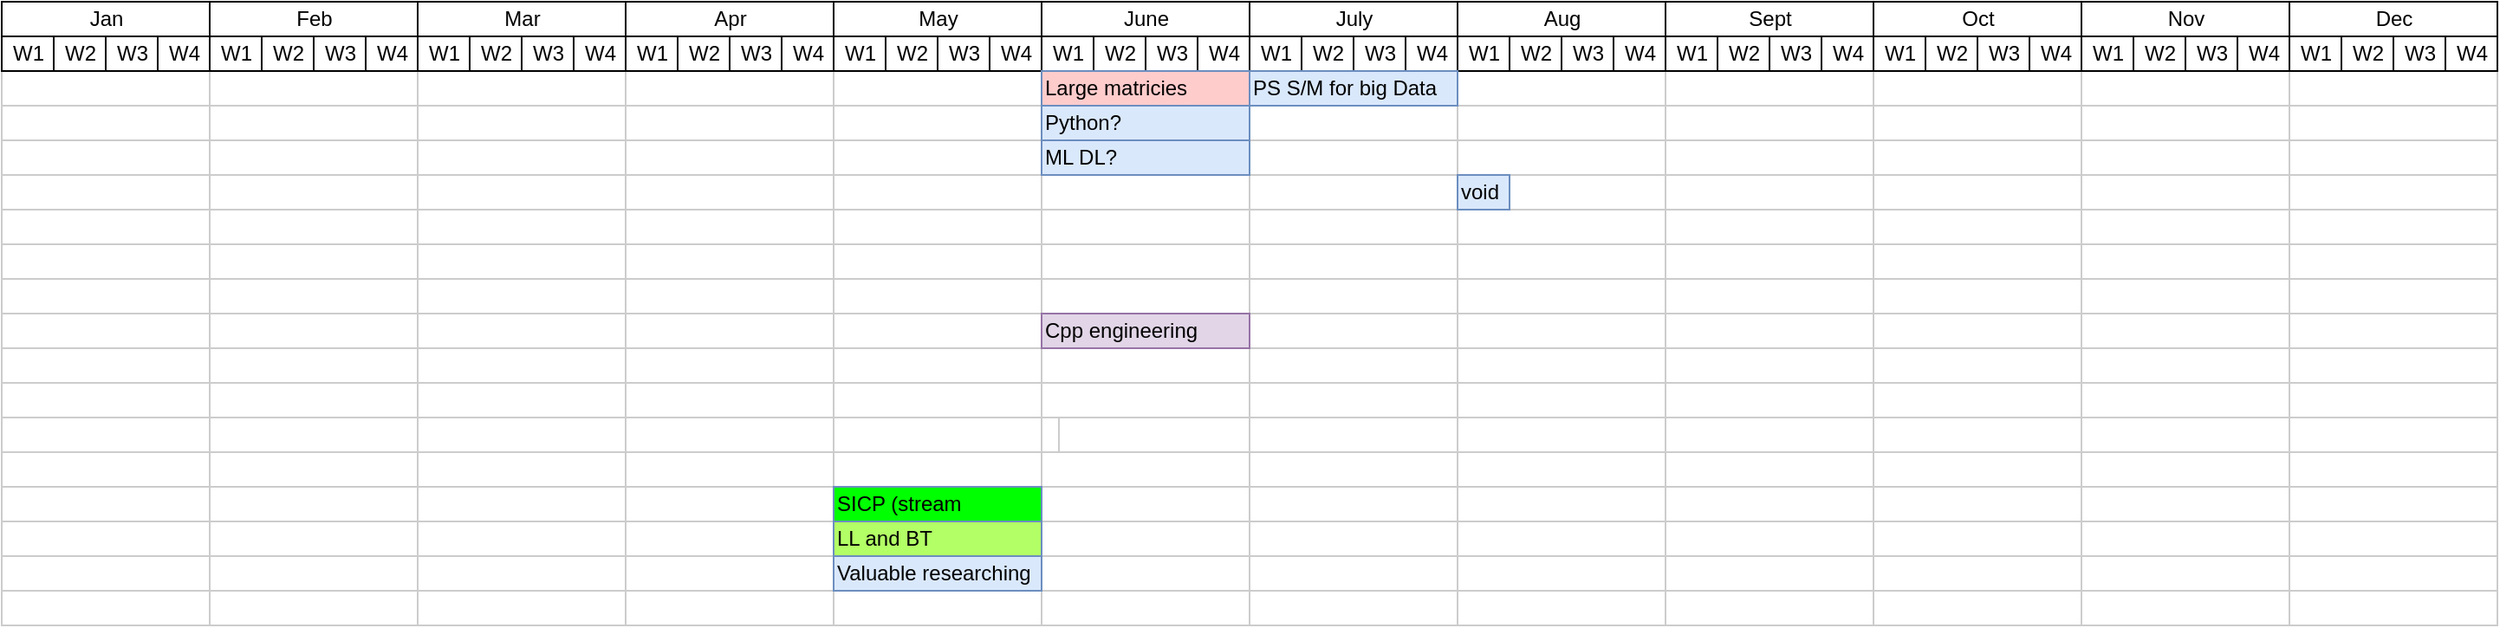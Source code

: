 <mxfile version="14.7.3" type="github">
  <diagram name="Page-1" id="2c4490ee-f0b8-94ab-5012-d5dc3445f7a3">
    <mxGraphModel dx="782" dy="706" grid="1" gridSize="10" guides="1" tooltips="1" connect="0" arrows="1" fold="1" page="1" pageScale="1.5" pageWidth="1169" pageHeight="826" background="#ffffff" math="0" shadow="0">
      <root>
        <mxCell id="0" style=";html=1;" />
        <mxCell id="1" style=";html=1;" parent="0" />
        <mxCell id="67c90442a009f359-279" value="Mar" style="strokeWidth=1;fontStyle=0;html=1;" parent="1" vertex="1">
          <mxGeometry x="400" y="439" width="120" height="20" as="geometry" />
        </mxCell>
        <mxCell id="7a8b956e7d50b54d-104" value="Apr" style="strokeWidth=1;fontStyle=0;html=1;" parent="1" vertex="1">
          <mxGeometry x="520" y="439" width="120" height="20" as="geometry" />
        </mxCell>
        <mxCell id="7a8b956e7d50b54d-109" value="May" style="strokeWidth=1;fontStyle=0;html=1;" parent="1" vertex="1">
          <mxGeometry x="640" y="439" width="120" height="20" as="geometry" />
        </mxCell>
        <mxCell id="7a8b956e7d50b54d-114" value="June" style="strokeWidth=1;fontStyle=0;html=1;" parent="1" vertex="1">
          <mxGeometry x="760" y="439" width="120" height="20" as="geometry" />
        </mxCell>
        <mxCell id="7a8b956e7d50b54d-119" value="July" style="strokeWidth=1;fontStyle=0;html=1;" parent="1" vertex="1">
          <mxGeometry x="880" y="439" width="120" height="20" as="geometry" />
        </mxCell>
        <mxCell id="7a8b956e7d50b54d-124" value="Aug" style="strokeWidth=1;fontStyle=0;html=1;" parent="1" vertex="1">
          <mxGeometry x="1000" y="439" width="120" height="20" as="geometry" />
        </mxCell>
        <mxCell id="7a8b956e7d50b54d-129" value="Sept" style="strokeWidth=1;fontStyle=0;html=1;" parent="1" vertex="1">
          <mxGeometry x="1120" y="439" width="120" height="20" as="geometry" />
        </mxCell>
        <mxCell id="7a8b956e7d50b54d-134" value="Oct" style="strokeWidth=1;fontStyle=0;html=1;" parent="1" vertex="1">
          <mxGeometry x="1240" y="439" width="120" height="20" as="geometry" />
        </mxCell>
        <mxCell id="7a8b956e7d50b54d-139" value="Nov" style="strokeWidth=1;fontStyle=0;html=1;" parent="1" vertex="1">
          <mxGeometry x="1360" y="439" width="120" height="20" as="geometry" />
        </mxCell>
        <mxCell id="7a8b956e7d50b54d-145" value="Feb" style="strokeWidth=1;fontStyle=0;html=1;" parent="1" vertex="1">
          <mxGeometry x="280" y="439" width="120" height="20" as="geometry" />
        </mxCell>
        <mxCell id="7a8b956e7d50b54d-150" value="" style="align=left;strokeColor=#CCCCCC;html=1;" parent="1" vertex="1">
          <mxGeometry x="160" y="479" width="120" height="20" as="geometry" />
        </mxCell>
        <mxCell id="7a8b956e7d50b54d-151" value="Jan" style="strokeWidth=1;fontStyle=0;html=1;" parent="1" vertex="1">
          <mxGeometry x="160" y="439" width="120" height="20" as="geometry" />
        </mxCell>
        <mxCell id="7a8b956e7d50b54d-157" value="Dec" style="strokeWidth=1;fontStyle=0;html=1;" parent="1" vertex="1">
          <mxGeometry x="1480" y="439" width="120" height="20" as="geometry" />
        </mxCell>
        <mxCell id="7a8b956e7d50b54d-162" value="" style="align=left;strokeColor=#CCCCCC;html=1;" parent="1" vertex="1">
          <mxGeometry x="160" y="499" width="120" height="20" as="geometry" />
        </mxCell>
        <mxCell id="7a8b956e7d50b54d-163" value="" style="align=left;strokeColor=#CCCCCC;html=1;" parent="1" vertex="1">
          <mxGeometry x="160" y="519" width="120" height="20" as="geometry" />
        </mxCell>
        <mxCell id="7a8b956e7d50b54d-164" value="" style="align=left;strokeColor=#CCCCCC;html=1;" parent="1" vertex="1">
          <mxGeometry x="160" y="539" width="120" height="20" as="geometry" />
        </mxCell>
        <mxCell id="7a8b956e7d50b54d-165" value="" style="align=left;strokeColor=#CCCCCC;html=1;" parent="1" vertex="1">
          <mxGeometry x="160" y="559" width="120" height="20" as="geometry" />
        </mxCell>
        <mxCell id="7a8b956e7d50b54d-166" value="" style="align=left;strokeColor=#CCCCCC;html=1;" parent="1" vertex="1">
          <mxGeometry x="160" y="579" width="120" height="20" as="geometry" />
        </mxCell>
        <mxCell id="7a8b956e7d50b54d-167" value="" style="align=left;strokeColor=#CCCCCC;html=1;" parent="1" vertex="1">
          <mxGeometry x="160" y="599" width="120" height="20" as="geometry" />
        </mxCell>
        <mxCell id="7a8b956e7d50b54d-168" value="" style="align=left;strokeColor=#CCCCCC;html=1;" parent="1" vertex="1">
          <mxGeometry x="160" y="619" width="120" height="20" as="geometry" />
        </mxCell>
        <mxCell id="7a8b956e7d50b54d-169" value="" style="align=left;strokeColor=#CCCCCC;html=1;" parent="1" vertex="1">
          <mxGeometry x="160" y="639" width="120" height="20" as="geometry" />
        </mxCell>
        <mxCell id="7a8b956e7d50b54d-170" value="" style="align=left;strokeColor=#CCCCCC;html=1;" parent="1" vertex="1">
          <mxGeometry x="160" y="659" width="120" height="20" as="geometry" />
        </mxCell>
        <mxCell id="7a8b956e7d50b54d-171" value="" style="align=left;strokeColor=#CCCCCC;html=1;" parent="1" vertex="1">
          <mxGeometry x="160" y="679" width="120" height="20" as="geometry" />
        </mxCell>
        <mxCell id="7a8b956e7d50b54d-172" value="" style="align=left;strokeColor=#CCCCCC;html=1;" parent="1" vertex="1">
          <mxGeometry x="160" y="699" width="120" height="20" as="geometry" />
        </mxCell>
        <mxCell id="7a8b956e7d50b54d-173" value="" style="align=left;strokeColor=#CCCCCC;html=1;" parent="1" vertex="1">
          <mxGeometry x="160" y="719" width="120" height="20" as="geometry" />
        </mxCell>
        <mxCell id="7a8b956e7d50b54d-174" value="" style="align=left;strokeColor=#CCCCCC;html=1;" parent="1" vertex="1">
          <mxGeometry x="160" y="739" width="120" height="20" as="geometry" />
        </mxCell>
        <mxCell id="7a8b956e7d50b54d-175" value="" style="align=left;strokeColor=#CCCCCC;html=1;" parent="1" vertex="1">
          <mxGeometry x="160" y="759" width="120" height="20" as="geometry" />
        </mxCell>
        <mxCell id="7a8b956e7d50b54d-176" value="" style="align=left;strokeColor=#CCCCCC;html=1;" parent="1" vertex="1">
          <mxGeometry x="160" y="779" width="120" height="20" as="geometry" />
        </mxCell>
        <mxCell id="7a8b956e7d50b54d-177" value="" style="align=left;strokeColor=#CCCCCC;html=1;" parent="1" vertex="1">
          <mxGeometry x="280" y="479" width="120" height="20" as="geometry" />
        </mxCell>
        <mxCell id="7a8b956e7d50b54d-178" value="" style="align=left;strokeColor=#CCCCCC;html=1;" parent="1" vertex="1">
          <mxGeometry x="280" y="499" width="120" height="20" as="geometry" />
        </mxCell>
        <mxCell id="7a8b956e7d50b54d-179" value="" style="align=left;strokeColor=#CCCCCC;html=1;" parent="1" vertex="1">
          <mxGeometry x="280" y="519" width="120" height="20" as="geometry" />
        </mxCell>
        <mxCell id="7a8b956e7d50b54d-180" value="" style="align=left;strokeColor=#CCCCCC;html=1;" parent="1" vertex="1">
          <mxGeometry x="280" y="539" width="120" height="20" as="geometry" />
        </mxCell>
        <mxCell id="7a8b956e7d50b54d-181" value="" style="align=left;strokeColor=#CCCCCC;html=1;" parent="1" vertex="1">
          <mxGeometry x="280" y="559" width="120" height="20" as="geometry" />
        </mxCell>
        <mxCell id="7a8b956e7d50b54d-182" value="" style="align=left;strokeColor=#CCCCCC;html=1;" parent="1" vertex="1">
          <mxGeometry x="280" y="579" width="120" height="20" as="geometry" />
        </mxCell>
        <mxCell id="7a8b956e7d50b54d-183" value="" style="align=left;strokeColor=#CCCCCC;html=1;" parent="1" vertex="1">
          <mxGeometry x="280" y="599" width="120" height="20" as="geometry" />
        </mxCell>
        <mxCell id="7a8b956e7d50b54d-184" value="" style="align=left;strokeColor=#CCCCCC;html=1;" parent="1" vertex="1">
          <mxGeometry x="280" y="619" width="120" height="20" as="geometry" />
        </mxCell>
        <mxCell id="7a8b956e7d50b54d-185" value="" style="align=left;strokeColor=#CCCCCC;html=1;" parent="1" vertex="1">
          <mxGeometry x="280" y="639" width="120" height="20" as="geometry" />
        </mxCell>
        <mxCell id="7a8b956e7d50b54d-186" value="" style="align=left;strokeColor=#CCCCCC;html=1;" parent="1" vertex="1">
          <mxGeometry x="280" y="659" width="120" height="20" as="geometry" />
        </mxCell>
        <mxCell id="7a8b956e7d50b54d-187" value="" style="align=left;strokeColor=#CCCCCC;html=1;" parent="1" vertex="1">
          <mxGeometry x="280" y="679" width="120" height="20" as="geometry" />
        </mxCell>
        <mxCell id="7a8b956e7d50b54d-188" value="" style="align=left;strokeColor=#CCCCCC;html=1;" parent="1" vertex="1">
          <mxGeometry x="280" y="699" width="120" height="20" as="geometry" />
        </mxCell>
        <mxCell id="7a8b956e7d50b54d-189" value="" style="align=left;strokeColor=#CCCCCC;html=1;" parent="1" vertex="1">
          <mxGeometry x="280" y="719" width="120" height="20" as="geometry" />
        </mxCell>
        <mxCell id="7a8b956e7d50b54d-190" value="" style="align=left;strokeColor=#CCCCCC;html=1;" parent="1" vertex="1">
          <mxGeometry x="280" y="739" width="120" height="20" as="geometry" />
        </mxCell>
        <mxCell id="7a8b956e7d50b54d-191" value="" style="align=left;strokeColor=#CCCCCC;html=1;" parent="1" vertex="1">
          <mxGeometry x="280" y="759" width="120" height="20" as="geometry" />
        </mxCell>
        <mxCell id="7a8b956e7d50b54d-192" value="" style="align=left;strokeColor=#CCCCCC;html=1;" parent="1" vertex="1">
          <mxGeometry x="280" y="779" width="120" height="20" as="geometry" />
        </mxCell>
        <mxCell id="7a8b956e7d50b54d-193" value="" style="align=left;strokeColor=#CCCCCC;html=1;" parent="1" vertex="1">
          <mxGeometry x="400" y="479" width="120" height="20" as="geometry" />
        </mxCell>
        <mxCell id="7a8b956e7d50b54d-194" value="" style="align=left;strokeColor=#CCCCCC;html=1;" parent="1" vertex="1">
          <mxGeometry x="400" y="499" width="120" height="20" as="geometry" />
        </mxCell>
        <mxCell id="7a8b956e7d50b54d-195" value="" style="align=left;strokeColor=#CCCCCC;html=1;" parent="1" vertex="1">
          <mxGeometry x="400" y="519" width="120" height="20" as="geometry" />
        </mxCell>
        <mxCell id="7a8b956e7d50b54d-196" value="" style="align=left;strokeColor=#CCCCCC;html=1;" parent="1" vertex="1">
          <mxGeometry x="400" y="539" width="120" height="20" as="geometry" />
        </mxCell>
        <mxCell id="7a8b956e7d50b54d-197" value="" style="align=left;strokeColor=#CCCCCC;html=1;" parent="1" vertex="1">
          <mxGeometry x="400" y="559" width="120" height="20" as="geometry" />
        </mxCell>
        <mxCell id="7a8b956e7d50b54d-198" value="" style="align=left;strokeColor=#CCCCCC;html=1;" parent="1" vertex="1">
          <mxGeometry x="400" y="579" width="120" height="20" as="geometry" />
        </mxCell>
        <mxCell id="7a8b956e7d50b54d-199" value="" style="align=left;strokeColor=#CCCCCC;html=1;" parent="1" vertex="1">
          <mxGeometry x="400" y="599" width="120" height="20" as="geometry" />
        </mxCell>
        <mxCell id="7a8b956e7d50b54d-200" value="" style="align=left;strokeColor=#CCCCCC;html=1;" parent="1" vertex="1">
          <mxGeometry x="400" y="619" width="120" height="20" as="geometry" />
        </mxCell>
        <mxCell id="7a8b956e7d50b54d-201" value="" style="align=left;strokeColor=#CCCCCC;html=1;" parent="1" vertex="1">
          <mxGeometry x="400" y="639" width="120" height="20" as="geometry" />
        </mxCell>
        <mxCell id="7a8b956e7d50b54d-202" value="" style="align=left;strokeColor=#CCCCCC;html=1;" parent="1" vertex="1">
          <mxGeometry x="400" y="659" width="120" height="20" as="geometry" />
        </mxCell>
        <mxCell id="7a8b956e7d50b54d-203" value="" style="align=left;strokeColor=#CCCCCC;html=1;" parent="1" vertex="1">
          <mxGeometry x="400" y="679" width="120" height="20" as="geometry" />
        </mxCell>
        <mxCell id="7a8b956e7d50b54d-204" value="" style="align=left;strokeColor=#CCCCCC;html=1;" parent="1" vertex="1">
          <mxGeometry x="400" y="699" width="120" height="20" as="geometry" />
        </mxCell>
        <mxCell id="7a8b956e7d50b54d-205" value="" style="align=left;strokeColor=#CCCCCC;html=1;" parent="1" vertex="1">
          <mxGeometry x="400" y="719" width="120" height="20" as="geometry" />
        </mxCell>
        <mxCell id="7a8b956e7d50b54d-206" value="" style="align=left;strokeColor=#CCCCCC;html=1;" parent="1" vertex="1">
          <mxGeometry x="400" y="739" width="120" height="20" as="geometry" />
        </mxCell>
        <mxCell id="7a8b956e7d50b54d-207" value="" style="align=left;strokeColor=#CCCCCC;html=1;" parent="1" vertex="1">
          <mxGeometry x="400" y="759" width="120" height="20" as="geometry" />
        </mxCell>
        <mxCell id="7a8b956e7d50b54d-208" value="" style="align=left;strokeColor=#CCCCCC;html=1;" parent="1" vertex="1">
          <mxGeometry x="400" y="779" width="120" height="20" as="geometry" />
        </mxCell>
        <mxCell id="7a8b956e7d50b54d-209" value="" style="align=left;strokeColor=#CCCCCC;html=1;" parent="1" vertex="1">
          <mxGeometry x="520" y="479" width="120" height="20" as="geometry" />
        </mxCell>
        <mxCell id="7a8b956e7d50b54d-210" value="" style="align=left;strokeColor=#CCCCCC;html=1;" parent="1" vertex="1">
          <mxGeometry x="520" y="499" width="120" height="20" as="geometry" />
        </mxCell>
        <mxCell id="7a8b956e7d50b54d-211" value="" style="align=left;strokeColor=#CCCCCC;html=1;" parent="1" vertex="1">
          <mxGeometry x="520" y="519" width="120" height="20" as="geometry" />
        </mxCell>
        <mxCell id="7a8b956e7d50b54d-212" value="" style="align=left;strokeColor=#CCCCCC;html=1;" parent="1" vertex="1">
          <mxGeometry x="520" y="539" width="120" height="20" as="geometry" />
        </mxCell>
        <mxCell id="7a8b956e7d50b54d-213" value="" style="align=left;strokeColor=#CCCCCC;html=1;" parent="1" vertex="1">
          <mxGeometry x="520" y="559" width="120" height="20" as="geometry" />
        </mxCell>
        <mxCell id="7a8b956e7d50b54d-214" value="" style="align=left;strokeColor=#CCCCCC;html=1;" parent="1" vertex="1">
          <mxGeometry x="520" y="579" width="120" height="20" as="geometry" />
        </mxCell>
        <mxCell id="7a8b956e7d50b54d-215" value="" style="align=left;strokeColor=#CCCCCC;html=1;" parent="1" vertex="1">
          <mxGeometry x="520" y="599" width="120" height="20" as="geometry" />
        </mxCell>
        <mxCell id="7a8b956e7d50b54d-216" value="" style="align=left;strokeColor=#CCCCCC;html=1;" parent="1" vertex="1">
          <mxGeometry x="520" y="619" width="120" height="20" as="geometry" />
        </mxCell>
        <mxCell id="7a8b956e7d50b54d-217" value="" style="align=left;strokeColor=#CCCCCC;html=1;" parent="1" vertex="1">
          <mxGeometry x="520" y="639" width="120" height="20" as="geometry" />
        </mxCell>
        <mxCell id="7a8b956e7d50b54d-218" value="" style="align=left;strokeColor=#CCCCCC;html=1;" parent="1" vertex="1">
          <mxGeometry x="520" y="659" width="120" height="20" as="geometry" />
        </mxCell>
        <mxCell id="7a8b956e7d50b54d-219" value="" style="align=left;strokeColor=#CCCCCC;html=1;" parent="1" vertex="1">
          <mxGeometry x="520" y="679" width="120" height="20" as="geometry" />
        </mxCell>
        <mxCell id="7a8b956e7d50b54d-220" value="" style="align=left;strokeColor=#CCCCCC;html=1;" parent="1" vertex="1">
          <mxGeometry x="520" y="699" width="120" height="20" as="geometry" />
        </mxCell>
        <mxCell id="7a8b956e7d50b54d-221" value="" style="align=left;strokeColor=#CCCCCC;html=1;" parent="1" vertex="1">
          <mxGeometry x="520" y="719" width="120" height="20" as="geometry" />
        </mxCell>
        <mxCell id="7a8b956e7d50b54d-222" value="" style="align=left;strokeColor=#CCCCCC;html=1;" parent="1" vertex="1">
          <mxGeometry x="520" y="739" width="120" height="20" as="geometry" />
        </mxCell>
        <mxCell id="7a8b956e7d50b54d-223" value="" style="align=left;strokeColor=#CCCCCC;html=1;" parent="1" vertex="1">
          <mxGeometry x="520" y="759" width="120" height="20" as="geometry" />
        </mxCell>
        <mxCell id="7a8b956e7d50b54d-224" value="" style="align=left;strokeColor=#CCCCCC;html=1;" parent="1" vertex="1">
          <mxGeometry x="520" y="779" width="120" height="20" as="geometry" />
        </mxCell>
        <mxCell id="7a8b956e7d50b54d-225" value="" style="align=left;strokeColor=#CCCCCC;html=1;" parent="1" vertex="1">
          <mxGeometry x="640" y="479" width="120" height="20" as="geometry" />
        </mxCell>
        <mxCell id="7a8b956e7d50b54d-226" value="" style="align=left;strokeColor=#CCCCCC;html=1;" parent="1" vertex="1">
          <mxGeometry x="640" y="499" width="120" height="20" as="geometry" />
        </mxCell>
        <mxCell id="7a8b956e7d50b54d-227" value="" style="align=left;strokeColor=#CCCCCC;html=1;" parent="1" vertex="1">
          <mxGeometry x="640" y="519" width="120" height="20" as="geometry" />
        </mxCell>
        <mxCell id="7a8b956e7d50b54d-228" value="" style="align=left;strokeColor=#CCCCCC;html=1;" parent="1" vertex="1">
          <mxGeometry x="640" y="539" width="120" height="20" as="geometry" />
        </mxCell>
        <mxCell id="7a8b956e7d50b54d-229" value="" style="align=left;strokeColor=#CCCCCC;html=1;" parent="1" vertex="1">
          <mxGeometry x="640" y="559" width="120" height="20" as="geometry" />
        </mxCell>
        <mxCell id="7a8b956e7d50b54d-230" value="" style="align=left;strokeColor=#CCCCCC;html=1;" parent="1" vertex="1">
          <mxGeometry x="640" y="579" width="120" height="20" as="geometry" />
        </mxCell>
        <mxCell id="7a8b956e7d50b54d-231" value="" style="align=left;strokeColor=#CCCCCC;html=1;" parent="1" vertex="1">
          <mxGeometry x="640" y="599" width="120" height="20" as="geometry" />
        </mxCell>
        <mxCell id="7a8b956e7d50b54d-232" value="" style="align=left;strokeColor=#CCCCCC;html=1;" parent="1" vertex="1">
          <mxGeometry x="640" y="619" width="120" height="20" as="geometry" />
        </mxCell>
        <mxCell id="7a8b956e7d50b54d-233" value="" style="align=left;strokeColor=#CCCCCC;html=1;" parent="1" vertex="1">
          <mxGeometry x="640" y="639" width="120" height="20" as="geometry" />
        </mxCell>
        <mxCell id="7a8b956e7d50b54d-234" value="" style="align=left;strokeColor=#CCCCCC;html=1;" parent="1" vertex="1">
          <mxGeometry x="640" y="659" width="120" height="20" as="geometry" />
        </mxCell>
        <mxCell id="7a8b956e7d50b54d-235" value="" style="align=left;strokeColor=#CCCCCC;html=1;" parent="1" vertex="1">
          <mxGeometry x="640" y="679" width="120" height="20" as="geometry" />
        </mxCell>
        <mxCell id="7a8b956e7d50b54d-236" value="" style="align=left;strokeColor=#CCCCCC;html=1;" parent="1" vertex="1">
          <mxGeometry x="640" y="699" width="120" height="20" as="geometry" />
        </mxCell>
        <mxCell id="7a8b956e7d50b54d-237" value="" style="align=left;strokeColor=#CCCCCC;html=1;" parent="1" vertex="1">
          <mxGeometry x="640" y="719" width="120" height="20" as="geometry" />
        </mxCell>
        <mxCell id="7a8b956e7d50b54d-238" value="" style="align=left;strokeColor=#CCCCCC;html=1;" parent="1" vertex="1">
          <mxGeometry x="640" y="739" width="120" height="20" as="geometry" />
        </mxCell>
        <mxCell id="7a8b956e7d50b54d-239" value="" style="align=left;strokeColor=#CCCCCC;html=1;" parent="1" vertex="1">
          <mxGeometry x="640" y="759" width="120" height="20" as="geometry" />
        </mxCell>
        <mxCell id="7a8b956e7d50b54d-240" value="" style="align=left;strokeColor=#CCCCCC;html=1;" parent="1" vertex="1">
          <mxGeometry x="640" y="779" width="120" height="20" as="geometry" />
        </mxCell>
        <mxCell id="7a8b956e7d50b54d-241" value="" style="align=left;strokeColor=#CCCCCC;html=1;" parent="1" vertex="1">
          <mxGeometry x="760" y="479" width="120" height="20" as="geometry" />
        </mxCell>
        <mxCell id="7a8b956e7d50b54d-242" value="" style="align=left;strokeColor=#CCCCCC;html=1;" parent="1" vertex="1">
          <mxGeometry x="760" y="499" width="120" height="20" as="geometry" />
        </mxCell>
        <mxCell id="7a8b956e7d50b54d-243" value="" style="align=left;strokeColor=#CCCCCC;html=1;" parent="1" vertex="1">
          <mxGeometry x="760" y="519" width="120" height="20" as="geometry" />
        </mxCell>
        <mxCell id="7a8b956e7d50b54d-244" value="" style="align=left;strokeColor=#CCCCCC;html=1;" parent="1" vertex="1">
          <mxGeometry x="760" y="539" width="120" height="20" as="geometry" />
        </mxCell>
        <mxCell id="7a8b956e7d50b54d-245" value="" style="align=left;strokeColor=#CCCCCC;html=1;" parent="1" vertex="1">
          <mxGeometry x="760" y="559" width="120" height="20" as="geometry" />
        </mxCell>
        <mxCell id="7a8b956e7d50b54d-246" value="" style="align=left;strokeColor=#CCCCCC;html=1;" parent="1" vertex="1">
          <mxGeometry x="760" y="579" width="120" height="20" as="geometry" />
        </mxCell>
        <mxCell id="7a8b956e7d50b54d-247" value="" style="align=left;strokeColor=#CCCCCC;html=1;" parent="1" vertex="1">
          <mxGeometry x="760" y="599" width="120" height="20" as="geometry" />
        </mxCell>
        <mxCell id="7a8b956e7d50b54d-248" value="" style="align=left;strokeColor=#CCCCCC;html=1;" parent="1" vertex="1">
          <mxGeometry x="760" y="619" width="120" height="20" as="geometry" />
        </mxCell>
        <mxCell id="7a8b956e7d50b54d-249" value="" style="align=left;strokeColor=#CCCCCC;html=1;" parent="1" vertex="1">
          <mxGeometry x="760" y="639" width="120" height="20" as="geometry" />
        </mxCell>
        <mxCell id="7a8b956e7d50b54d-250" value="" style="align=left;strokeColor=#CCCCCC;html=1;" parent="1" vertex="1">
          <mxGeometry x="760" y="659" width="120" height="20" as="geometry" />
        </mxCell>
        <mxCell id="7a8b956e7d50b54d-251" value="" style="align=left;strokeColor=#CCCCCC;html=1;" parent="1" vertex="1">
          <mxGeometry x="770" y="679" width="110" height="20" as="geometry" />
        </mxCell>
        <mxCell id="7a8b956e7d50b54d-252" value="" style="align=left;strokeColor=#CCCCCC;html=1;" parent="1" vertex="1">
          <mxGeometry x="760" y="699" width="120" height="20" as="geometry" />
        </mxCell>
        <mxCell id="7a8b956e7d50b54d-253" value="" style="align=left;strokeColor=#CCCCCC;html=1;" parent="1" vertex="1">
          <mxGeometry x="760" y="719" width="120" height="20" as="geometry" />
        </mxCell>
        <mxCell id="7a8b956e7d50b54d-254" value="" style="align=left;strokeColor=#CCCCCC;html=1;" parent="1" vertex="1">
          <mxGeometry x="760" y="739" width="120" height="20" as="geometry" />
        </mxCell>
        <mxCell id="7a8b956e7d50b54d-255" value="" style="align=left;strokeColor=#CCCCCC;html=1;" parent="1" vertex="1">
          <mxGeometry x="760" y="759" width="120" height="20" as="geometry" />
        </mxCell>
        <mxCell id="7a8b956e7d50b54d-256" value="" style="align=left;strokeColor=#CCCCCC;html=1;" parent="1" vertex="1">
          <mxGeometry x="760" y="779" width="120" height="20" as="geometry" />
        </mxCell>
        <mxCell id="7a8b956e7d50b54d-257" value="" style="align=left;strokeColor=#CCCCCC;html=1;" parent="1" vertex="1">
          <mxGeometry x="880" y="479" width="120" height="20" as="geometry" />
        </mxCell>
        <mxCell id="7a8b956e7d50b54d-258" value="" style="align=left;strokeColor=#CCCCCC;html=1;" parent="1" vertex="1">
          <mxGeometry x="880" y="499" width="120" height="20" as="geometry" />
        </mxCell>
        <mxCell id="7a8b956e7d50b54d-259" value="" style="align=left;strokeColor=#CCCCCC;html=1;" parent="1" vertex="1">
          <mxGeometry x="880" y="519" width="120" height="20" as="geometry" />
        </mxCell>
        <mxCell id="7a8b956e7d50b54d-260" value="" style="align=left;strokeColor=#CCCCCC;html=1;" parent="1" vertex="1">
          <mxGeometry x="880" y="539" width="120" height="20" as="geometry" />
        </mxCell>
        <mxCell id="7a8b956e7d50b54d-261" value="" style="align=left;strokeColor=#CCCCCC;html=1;" parent="1" vertex="1">
          <mxGeometry x="880" y="559" width="120" height="20" as="geometry" />
        </mxCell>
        <mxCell id="7a8b956e7d50b54d-262" value="" style="align=left;strokeColor=#CCCCCC;html=1;" parent="1" vertex="1">
          <mxGeometry x="880" y="579" width="120" height="20" as="geometry" />
        </mxCell>
        <mxCell id="7a8b956e7d50b54d-263" value="" style="align=left;strokeColor=#CCCCCC;html=1;" parent="1" vertex="1">
          <mxGeometry x="880" y="599" width="120" height="20" as="geometry" />
        </mxCell>
        <mxCell id="7a8b956e7d50b54d-264" value="" style="align=left;strokeColor=#CCCCCC;html=1;" parent="1" vertex="1">
          <mxGeometry x="880" y="619" width="120" height="20" as="geometry" />
        </mxCell>
        <mxCell id="7a8b956e7d50b54d-265" value="" style="align=left;strokeColor=#CCCCCC;html=1;" parent="1" vertex="1">
          <mxGeometry x="880" y="639" width="120" height="20" as="geometry" />
        </mxCell>
        <mxCell id="7a8b956e7d50b54d-266" value="" style="align=left;strokeColor=#CCCCCC;html=1;" parent="1" vertex="1">
          <mxGeometry x="880" y="659" width="120" height="20" as="geometry" />
        </mxCell>
        <mxCell id="7a8b956e7d50b54d-267" value="" style="align=left;strokeColor=#CCCCCC;html=1;" parent="1" vertex="1">
          <mxGeometry x="880" y="679" width="120" height="20" as="geometry" />
        </mxCell>
        <mxCell id="7a8b956e7d50b54d-268" value="" style="align=left;strokeColor=#CCCCCC;html=1;" parent="1" vertex="1">
          <mxGeometry x="880" y="699" width="120" height="20" as="geometry" />
        </mxCell>
        <mxCell id="7a8b956e7d50b54d-269" value="" style="align=left;strokeColor=#CCCCCC;html=1;" parent="1" vertex="1">
          <mxGeometry x="880" y="719" width="120" height="20" as="geometry" />
        </mxCell>
        <mxCell id="7a8b956e7d50b54d-270" value="" style="align=left;strokeColor=#CCCCCC;html=1;" parent="1" vertex="1">
          <mxGeometry x="880" y="739" width="120" height="20" as="geometry" />
        </mxCell>
        <mxCell id="7a8b956e7d50b54d-271" value="" style="align=left;strokeColor=#CCCCCC;html=1;" parent="1" vertex="1">
          <mxGeometry x="880" y="759" width="120" height="20" as="geometry" />
        </mxCell>
        <mxCell id="7a8b956e7d50b54d-272" value="" style="align=left;strokeColor=#CCCCCC;html=1;" parent="1" vertex="1">
          <mxGeometry x="880" y="779" width="120" height="20" as="geometry" />
        </mxCell>
        <mxCell id="7a8b956e7d50b54d-273" value="" style="align=left;strokeColor=#CCCCCC;html=1;" parent="1" vertex="1">
          <mxGeometry x="1000" y="479" width="120" height="20" as="geometry" />
        </mxCell>
        <mxCell id="7a8b956e7d50b54d-274" value="" style="align=left;strokeColor=#CCCCCC;html=1;" parent="1" vertex="1">
          <mxGeometry x="1000" y="499" width="120" height="20" as="geometry" />
        </mxCell>
        <mxCell id="7a8b956e7d50b54d-275" value="" style="align=left;strokeColor=#CCCCCC;html=1;" parent="1" vertex="1">
          <mxGeometry x="1000" y="519" width="120" height="20" as="geometry" />
        </mxCell>
        <mxCell id="7a8b956e7d50b54d-276" value="" style="align=left;strokeColor=#CCCCCC;html=1;" parent="1" vertex="1">
          <mxGeometry x="1000" y="539" width="120" height="20" as="geometry" />
        </mxCell>
        <mxCell id="7a8b956e7d50b54d-277" value="" style="align=left;strokeColor=#CCCCCC;html=1;" parent="1" vertex="1">
          <mxGeometry x="1000" y="559" width="120" height="20" as="geometry" />
        </mxCell>
        <mxCell id="7a8b956e7d50b54d-278" value="" style="align=left;strokeColor=#CCCCCC;html=1;" parent="1" vertex="1">
          <mxGeometry x="1000" y="579" width="120" height="20" as="geometry" />
        </mxCell>
        <mxCell id="7a8b956e7d50b54d-279" value="" style="align=left;strokeColor=#CCCCCC;html=1;" parent="1" vertex="1">
          <mxGeometry x="1000" y="599" width="120" height="20" as="geometry" />
        </mxCell>
        <mxCell id="7a8b956e7d50b54d-280" value="" style="align=left;strokeColor=#CCCCCC;html=1;" parent="1" vertex="1">
          <mxGeometry x="1000" y="619" width="120" height="20" as="geometry" />
        </mxCell>
        <mxCell id="7a8b956e7d50b54d-281" value="" style="align=left;strokeColor=#CCCCCC;html=1;" parent="1" vertex="1">
          <mxGeometry x="1000" y="639" width="120" height="20" as="geometry" />
        </mxCell>
        <mxCell id="7a8b956e7d50b54d-282" value="" style="align=left;strokeColor=#CCCCCC;html=1;" parent="1" vertex="1">
          <mxGeometry x="1000" y="659" width="120" height="20" as="geometry" />
        </mxCell>
        <mxCell id="7a8b956e7d50b54d-283" value="" style="align=left;strokeColor=#CCCCCC;html=1;" parent="1" vertex="1">
          <mxGeometry x="1000" y="679" width="120" height="20" as="geometry" />
        </mxCell>
        <mxCell id="7a8b956e7d50b54d-284" value="" style="align=left;strokeColor=#CCCCCC;html=1;" parent="1" vertex="1">
          <mxGeometry x="1000" y="699" width="120" height="20" as="geometry" />
        </mxCell>
        <mxCell id="7a8b956e7d50b54d-285" value="" style="align=left;strokeColor=#CCCCCC;html=1;" parent="1" vertex="1">
          <mxGeometry x="1000" y="719" width="120" height="20" as="geometry" />
        </mxCell>
        <mxCell id="7a8b956e7d50b54d-286" value="" style="align=left;strokeColor=#CCCCCC;html=1;" parent="1" vertex="1">
          <mxGeometry x="1000" y="739" width="120" height="20" as="geometry" />
        </mxCell>
        <mxCell id="7a8b956e7d50b54d-287" value="" style="align=left;strokeColor=#CCCCCC;html=1;" parent="1" vertex="1">
          <mxGeometry x="1000" y="759" width="120" height="20" as="geometry" />
        </mxCell>
        <mxCell id="7a8b956e7d50b54d-288" value="" style="align=left;strokeColor=#CCCCCC;html=1;" parent="1" vertex="1">
          <mxGeometry x="1000" y="779" width="120" height="20" as="geometry" />
        </mxCell>
        <mxCell id="7a8b956e7d50b54d-289" value="" style="align=left;strokeColor=#CCCCCC;html=1;" parent="1" vertex="1">
          <mxGeometry x="1120" y="479" width="120" height="20" as="geometry" />
        </mxCell>
        <mxCell id="7a8b956e7d50b54d-290" value="" style="align=left;strokeColor=#CCCCCC;html=1;" parent="1" vertex="1">
          <mxGeometry x="1120" y="499" width="120" height="20" as="geometry" />
        </mxCell>
        <mxCell id="7a8b956e7d50b54d-291" value="" style="align=left;strokeColor=#CCCCCC;html=1;" parent="1" vertex="1">
          <mxGeometry x="1120" y="519" width="120" height="20" as="geometry" />
        </mxCell>
        <mxCell id="7a8b956e7d50b54d-292" value="" style="align=left;strokeColor=#CCCCCC;html=1;" parent="1" vertex="1">
          <mxGeometry x="1120" y="539" width="120" height="20" as="geometry" />
        </mxCell>
        <mxCell id="7a8b956e7d50b54d-293" value="" style="align=left;strokeColor=#CCCCCC;html=1;" parent="1" vertex="1">
          <mxGeometry x="1120" y="559" width="120" height="20" as="geometry" />
        </mxCell>
        <mxCell id="7a8b956e7d50b54d-294" value="" style="align=left;strokeColor=#CCCCCC;html=1;" parent="1" vertex="1">
          <mxGeometry x="1120" y="579" width="120" height="20" as="geometry" />
        </mxCell>
        <mxCell id="7a8b956e7d50b54d-295" value="" style="align=left;strokeColor=#CCCCCC;html=1;" parent="1" vertex="1">
          <mxGeometry x="1120" y="599" width="120" height="20" as="geometry" />
        </mxCell>
        <mxCell id="7a8b956e7d50b54d-296" value="" style="align=left;strokeColor=#CCCCCC;html=1;" parent="1" vertex="1">
          <mxGeometry x="1120" y="619" width="120" height="20" as="geometry" />
        </mxCell>
        <mxCell id="7a8b956e7d50b54d-297" value="" style="align=left;strokeColor=#CCCCCC;html=1;" parent="1" vertex="1">
          <mxGeometry x="1120" y="639" width="120" height="20" as="geometry" />
        </mxCell>
        <mxCell id="7a8b956e7d50b54d-298" value="" style="align=left;strokeColor=#CCCCCC;html=1;" parent="1" vertex="1">
          <mxGeometry x="1120" y="659" width="120" height="20" as="geometry" />
        </mxCell>
        <mxCell id="7a8b956e7d50b54d-299" value="" style="align=left;strokeColor=#CCCCCC;html=1;" parent="1" vertex="1">
          <mxGeometry x="1120" y="679" width="120" height="20" as="geometry" />
        </mxCell>
        <mxCell id="7a8b956e7d50b54d-300" value="" style="align=left;strokeColor=#CCCCCC;html=1;" parent="1" vertex="1">
          <mxGeometry x="1120" y="699" width="120" height="20" as="geometry" />
        </mxCell>
        <mxCell id="7a8b956e7d50b54d-301" value="" style="align=left;strokeColor=#CCCCCC;html=1;" parent="1" vertex="1">
          <mxGeometry x="1120" y="719" width="120" height="20" as="geometry" />
        </mxCell>
        <mxCell id="7a8b956e7d50b54d-302" value="" style="align=left;strokeColor=#CCCCCC;html=1;" parent="1" vertex="1">
          <mxGeometry x="1120" y="739" width="120" height="20" as="geometry" />
        </mxCell>
        <mxCell id="7a8b956e7d50b54d-303" value="" style="align=left;strokeColor=#CCCCCC;html=1;" parent="1" vertex="1">
          <mxGeometry x="1120" y="759" width="120" height="20" as="geometry" />
        </mxCell>
        <mxCell id="7a8b956e7d50b54d-304" value="" style="align=left;strokeColor=#CCCCCC;html=1;" parent="1" vertex="1">
          <mxGeometry x="1120" y="779" width="120" height="20" as="geometry" />
        </mxCell>
        <mxCell id="7a8b956e7d50b54d-305" value="" style="align=left;strokeColor=#CCCCCC;html=1;" parent="1" vertex="1">
          <mxGeometry x="1240" y="479" width="120" height="20" as="geometry" />
        </mxCell>
        <mxCell id="7a8b956e7d50b54d-306" value="" style="align=left;strokeColor=#CCCCCC;html=1;" parent="1" vertex="1">
          <mxGeometry x="1240" y="499" width="120" height="20" as="geometry" />
        </mxCell>
        <mxCell id="7a8b956e7d50b54d-307" value="" style="align=left;strokeColor=#CCCCCC;html=1;" parent="1" vertex="1">
          <mxGeometry x="1240" y="519" width="120" height="20" as="geometry" />
        </mxCell>
        <mxCell id="7a8b956e7d50b54d-308" value="" style="align=left;strokeColor=#CCCCCC;html=1;" parent="1" vertex="1">
          <mxGeometry x="1240" y="539" width="120" height="20" as="geometry" />
        </mxCell>
        <mxCell id="7a8b956e7d50b54d-309" value="" style="align=left;strokeColor=#CCCCCC;html=1;" parent="1" vertex="1">
          <mxGeometry x="1240" y="559" width="120" height="20" as="geometry" />
        </mxCell>
        <mxCell id="7a8b956e7d50b54d-310" value="" style="align=left;strokeColor=#CCCCCC;html=1;" parent="1" vertex="1">
          <mxGeometry x="1240" y="579" width="120" height="20" as="geometry" />
        </mxCell>
        <mxCell id="7a8b956e7d50b54d-311" value="" style="align=left;strokeColor=#CCCCCC;html=1;" parent="1" vertex="1">
          <mxGeometry x="1240" y="599" width="120" height="20" as="geometry" />
        </mxCell>
        <mxCell id="7a8b956e7d50b54d-312" value="" style="align=left;strokeColor=#CCCCCC;html=1;" parent="1" vertex="1">
          <mxGeometry x="1240" y="619" width="120" height="20" as="geometry" />
        </mxCell>
        <mxCell id="7a8b956e7d50b54d-313" value="" style="align=left;strokeColor=#CCCCCC;html=1;" parent="1" vertex="1">
          <mxGeometry x="1240" y="639" width="120" height="20" as="geometry" />
        </mxCell>
        <mxCell id="7a8b956e7d50b54d-314" value="" style="align=left;strokeColor=#CCCCCC;html=1;" parent="1" vertex="1">
          <mxGeometry x="1240" y="659" width="120" height="20" as="geometry" />
        </mxCell>
        <mxCell id="7a8b956e7d50b54d-315" value="" style="align=left;strokeColor=#CCCCCC;html=1;" parent="1" vertex="1">
          <mxGeometry x="1240" y="679" width="120" height="20" as="geometry" />
        </mxCell>
        <mxCell id="7a8b956e7d50b54d-316" value="" style="align=left;strokeColor=#CCCCCC;html=1;" parent="1" vertex="1">
          <mxGeometry x="1240" y="699" width="120" height="20" as="geometry" />
        </mxCell>
        <mxCell id="7a8b956e7d50b54d-317" value="" style="align=left;strokeColor=#CCCCCC;html=1;" parent="1" vertex="1">
          <mxGeometry x="1240" y="719" width="120" height="20" as="geometry" />
        </mxCell>
        <mxCell id="7a8b956e7d50b54d-318" value="" style="align=left;strokeColor=#CCCCCC;html=1;" parent="1" vertex="1">
          <mxGeometry x="1240" y="739" width="120" height="20" as="geometry" />
        </mxCell>
        <mxCell id="7a8b956e7d50b54d-319" value="" style="align=left;strokeColor=#CCCCCC;html=1;" parent="1" vertex="1">
          <mxGeometry x="1240" y="759" width="120" height="20" as="geometry" />
        </mxCell>
        <mxCell id="7a8b956e7d50b54d-320" value="" style="align=left;strokeColor=#CCCCCC;html=1;" parent="1" vertex="1">
          <mxGeometry x="1240" y="779" width="120" height="20" as="geometry" />
        </mxCell>
        <mxCell id="7a8b956e7d50b54d-321" value="" style="align=left;strokeColor=#CCCCCC;html=1;" parent="1" vertex="1">
          <mxGeometry x="1360" y="479" width="120" height="20" as="geometry" />
        </mxCell>
        <mxCell id="7a8b956e7d50b54d-322" value="" style="align=left;strokeColor=#CCCCCC;html=1;" parent="1" vertex="1">
          <mxGeometry x="1360" y="499" width="120" height="20" as="geometry" />
        </mxCell>
        <mxCell id="7a8b956e7d50b54d-323" value="" style="align=left;strokeColor=#CCCCCC;html=1;" parent="1" vertex="1">
          <mxGeometry x="1360" y="519" width="120" height="20" as="geometry" />
        </mxCell>
        <mxCell id="7a8b956e7d50b54d-324" value="" style="align=left;strokeColor=#CCCCCC;html=1;" parent="1" vertex="1">
          <mxGeometry x="1360" y="539" width="120" height="20" as="geometry" />
        </mxCell>
        <mxCell id="7a8b956e7d50b54d-325" value="" style="align=left;strokeColor=#CCCCCC;html=1;" parent="1" vertex="1">
          <mxGeometry x="1360" y="559" width="120" height="20" as="geometry" />
        </mxCell>
        <mxCell id="7a8b956e7d50b54d-326" value="" style="align=left;strokeColor=#CCCCCC;html=1;" parent="1" vertex="1">
          <mxGeometry x="1360" y="579" width="120" height="20" as="geometry" />
        </mxCell>
        <mxCell id="7a8b956e7d50b54d-327" value="" style="align=left;strokeColor=#CCCCCC;html=1;" parent="1" vertex="1">
          <mxGeometry x="1360" y="599" width="120" height="20" as="geometry" />
        </mxCell>
        <mxCell id="7a8b956e7d50b54d-328" value="" style="align=left;strokeColor=#CCCCCC;html=1;" parent="1" vertex="1">
          <mxGeometry x="1360" y="619" width="120" height="20" as="geometry" />
        </mxCell>
        <mxCell id="7a8b956e7d50b54d-329" value="" style="align=left;strokeColor=#CCCCCC;html=1;" parent="1" vertex="1">
          <mxGeometry x="1360" y="639" width="120" height="20" as="geometry" />
        </mxCell>
        <mxCell id="7a8b956e7d50b54d-330" value="" style="align=left;strokeColor=#CCCCCC;html=1;" parent="1" vertex="1">
          <mxGeometry x="1360" y="659" width="120" height="20" as="geometry" />
        </mxCell>
        <mxCell id="7a8b956e7d50b54d-331" value="" style="align=left;strokeColor=#CCCCCC;html=1;" parent="1" vertex="1">
          <mxGeometry x="1360" y="679" width="120" height="20" as="geometry" />
        </mxCell>
        <mxCell id="7a8b956e7d50b54d-332" value="" style="align=left;strokeColor=#CCCCCC;html=1;" parent="1" vertex="1">
          <mxGeometry x="1360" y="699" width="120" height="20" as="geometry" />
        </mxCell>
        <mxCell id="7a8b956e7d50b54d-333" value="" style="align=left;strokeColor=#CCCCCC;html=1;" parent="1" vertex="1">
          <mxGeometry x="1360" y="719" width="120" height="20" as="geometry" />
        </mxCell>
        <mxCell id="7a8b956e7d50b54d-334" value="" style="align=left;strokeColor=#CCCCCC;html=1;" parent="1" vertex="1">
          <mxGeometry x="1360" y="739" width="120" height="20" as="geometry" />
        </mxCell>
        <mxCell id="7a8b956e7d50b54d-335" value="" style="align=left;strokeColor=#CCCCCC;html=1;" parent="1" vertex="1">
          <mxGeometry x="1360" y="759" width="120" height="20" as="geometry" />
        </mxCell>
        <mxCell id="7a8b956e7d50b54d-336" value="" style="align=left;strokeColor=#CCCCCC;html=1;" parent="1" vertex="1">
          <mxGeometry x="1360" y="779" width="120" height="20" as="geometry" />
        </mxCell>
        <mxCell id="7a8b956e7d50b54d-337" value="" style="align=left;strokeColor=#CCCCCC;html=1;" parent="1" vertex="1">
          <mxGeometry x="1480" y="479" width="120" height="20" as="geometry" />
        </mxCell>
        <mxCell id="7a8b956e7d50b54d-338" value="" style="align=left;strokeColor=#CCCCCC;html=1;" parent="1" vertex="1">
          <mxGeometry x="1480" y="499" width="120" height="20" as="geometry" />
        </mxCell>
        <mxCell id="7a8b956e7d50b54d-339" value="" style="align=left;strokeColor=#CCCCCC;html=1;" parent="1" vertex="1">
          <mxGeometry x="1480" y="519" width="120" height="20" as="geometry" />
        </mxCell>
        <mxCell id="7a8b956e7d50b54d-340" value="" style="align=left;strokeColor=#CCCCCC;html=1;" parent="1" vertex="1">
          <mxGeometry x="1480" y="539" width="120" height="20" as="geometry" />
        </mxCell>
        <mxCell id="7a8b956e7d50b54d-341" value="" style="align=left;strokeColor=#CCCCCC;html=1;" parent="1" vertex="1">
          <mxGeometry x="1480" y="559" width="120" height="20" as="geometry" />
        </mxCell>
        <mxCell id="7a8b956e7d50b54d-342" value="" style="align=left;strokeColor=#CCCCCC;html=1;" parent="1" vertex="1">
          <mxGeometry x="1480" y="579" width="120" height="20" as="geometry" />
        </mxCell>
        <mxCell id="7a8b956e7d50b54d-343" value="" style="align=left;strokeColor=#CCCCCC;html=1;" parent="1" vertex="1">
          <mxGeometry x="1480" y="599" width="120" height="20" as="geometry" />
        </mxCell>
        <mxCell id="7a8b956e7d50b54d-344" value="" style="align=left;strokeColor=#CCCCCC;html=1;" parent="1" vertex="1">
          <mxGeometry x="1480" y="619" width="120" height="20" as="geometry" />
        </mxCell>
        <mxCell id="7a8b956e7d50b54d-345" value="" style="align=left;strokeColor=#CCCCCC;html=1;" parent="1" vertex="1">
          <mxGeometry x="1480" y="639" width="120" height="20" as="geometry" />
        </mxCell>
        <mxCell id="7a8b956e7d50b54d-346" value="" style="align=left;strokeColor=#CCCCCC;html=1;" parent="1" vertex="1">
          <mxGeometry x="1480" y="659" width="120" height="20" as="geometry" />
        </mxCell>
        <mxCell id="7a8b956e7d50b54d-347" value="" style="align=left;strokeColor=#CCCCCC;html=1;" parent="1" vertex="1">
          <mxGeometry x="1480" y="679" width="120" height="20" as="geometry" />
        </mxCell>
        <mxCell id="7a8b956e7d50b54d-348" value="" style="align=left;strokeColor=#CCCCCC;html=1;" parent="1" vertex="1">
          <mxGeometry x="1480" y="699" width="120" height="20" as="geometry" />
        </mxCell>
        <mxCell id="7a8b956e7d50b54d-349" value="" style="align=left;strokeColor=#CCCCCC;html=1;" parent="1" vertex="1">
          <mxGeometry x="1480" y="719" width="120" height="20" as="geometry" />
        </mxCell>
        <mxCell id="7a8b956e7d50b54d-350" value="" style="align=left;strokeColor=#CCCCCC;html=1;" parent="1" vertex="1">
          <mxGeometry x="1480" y="739" width="120" height="20" as="geometry" />
        </mxCell>
        <mxCell id="7a8b956e7d50b54d-351" value="" style="align=left;strokeColor=#CCCCCC;html=1;" parent="1" vertex="1">
          <mxGeometry x="1480" y="759" width="120" height="20" as="geometry" />
        </mxCell>
        <mxCell id="7a8b956e7d50b54d-352" value="" style="align=left;strokeColor=#CCCCCC;html=1;" parent="1" vertex="1">
          <mxGeometry x="1480" y="779" width="120" height="20" as="geometry" />
        </mxCell>
        <mxCell id="7a8b956e7d50b54d-100" value="W1" style="strokeWidth=1;fontStyle=0;html=1;" parent="1" vertex="1">
          <mxGeometry x="400" y="459" width="30" height="20" as="geometry" />
        </mxCell>
        <mxCell id="7a8b956e7d50b54d-101" value="W2" style="strokeWidth=1;fontStyle=0;html=1;" parent="1" vertex="1">
          <mxGeometry x="430" y="459" width="30" height="20" as="geometry" />
        </mxCell>
        <mxCell id="7a8b956e7d50b54d-102" value="W3" style="strokeWidth=1;fontStyle=0;html=1;" parent="1" vertex="1">
          <mxGeometry x="460" y="459" width="30" height="20" as="geometry" />
        </mxCell>
        <mxCell id="7a8b956e7d50b54d-103" value="W4" style="strokeWidth=1;fontStyle=0;html=1;" parent="1" vertex="1">
          <mxGeometry x="490" y="459" width="30" height="20" as="geometry" />
        </mxCell>
        <mxCell id="7a8b956e7d50b54d-105" value="W1" style="strokeWidth=1;fontStyle=0;html=1;" parent="1" vertex="1">
          <mxGeometry x="520" y="459" width="30" height="20" as="geometry" />
        </mxCell>
        <mxCell id="7a8b956e7d50b54d-106" value="W2" style="strokeWidth=1;fontStyle=0;html=1;" parent="1" vertex="1">
          <mxGeometry x="550" y="459" width="30" height="20" as="geometry" />
        </mxCell>
        <mxCell id="7a8b956e7d50b54d-107" value="W3" style="strokeWidth=1;fontStyle=0;html=1;" parent="1" vertex="1">
          <mxGeometry x="580" y="459" width="30" height="20" as="geometry" />
        </mxCell>
        <mxCell id="7a8b956e7d50b54d-108" value="W4" style="strokeWidth=1;fontStyle=0;html=1;" parent="1" vertex="1">
          <mxGeometry x="610" y="459" width="30" height="20" as="geometry" />
        </mxCell>
        <mxCell id="7a8b956e7d50b54d-110" value="W1" style="strokeWidth=1;fontStyle=0;html=1;" parent="1" vertex="1">
          <mxGeometry x="640" y="459" width="30" height="20" as="geometry" />
        </mxCell>
        <mxCell id="7a8b956e7d50b54d-111" value="W2" style="strokeWidth=1;fontStyle=0;html=1;" parent="1" vertex="1">
          <mxGeometry x="670" y="459" width="30" height="20" as="geometry" />
        </mxCell>
        <mxCell id="7a8b956e7d50b54d-112" value="W3" style="strokeWidth=1;fontStyle=0;html=1;" parent="1" vertex="1">
          <mxGeometry x="700" y="459" width="30" height="20" as="geometry" />
        </mxCell>
        <mxCell id="7a8b956e7d50b54d-113" value="W4" style="strokeWidth=1;fontStyle=0;html=1;" parent="1" vertex="1">
          <mxGeometry x="730" y="459" width="30" height="20" as="geometry" />
        </mxCell>
        <mxCell id="7a8b956e7d50b54d-115" value="W1" style="strokeWidth=1;fontStyle=0;html=1;" parent="1" vertex="1">
          <mxGeometry x="760" y="459" width="30" height="20" as="geometry" />
        </mxCell>
        <mxCell id="7a8b956e7d50b54d-116" value="W2" style="strokeWidth=1;fontStyle=0;html=1;" parent="1" vertex="1">
          <mxGeometry x="790" y="459" width="30" height="20" as="geometry" />
        </mxCell>
        <mxCell id="7a8b956e7d50b54d-117" value="W3" style="strokeWidth=1;fontStyle=0;html=1;" parent="1" vertex="1">
          <mxGeometry x="820" y="459" width="30" height="20" as="geometry" />
        </mxCell>
        <mxCell id="7a8b956e7d50b54d-118" value="W4" style="strokeWidth=1;fontStyle=0;html=1;" parent="1" vertex="1">
          <mxGeometry x="850" y="459" width="30" height="20" as="geometry" />
        </mxCell>
        <mxCell id="7a8b956e7d50b54d-120" value="W1" style="strokeWidth=1;fontStyle=0;html=1;" parent="1" vertex="1">
          <mxGeometry x="880" y="459" width="30" height="20" as="geometry" />
        </mxCell>
        <mxCell id="7a8b956e7d50b54d-121" value="W2" style="strokeWidth=1;fontStyle=0;html=1;" parent="1" vertex="1">
          <mxGeometry x="910" y="459" width="30" height="20" as="geometry" />
        </mxCell>
        <mxCell id="7a8b956e7d50b54d-122" value="W3" style="strokeWidth=1;fontStyle=0;html=1;" parent="1" vertex="1">
          <mxGeometry x="940" y="459" width="30" height="20" as="geometry" />
        </mxCell>
        <mxCell id="7a8b956e7d50b54d-123" value="W4" style="strokeWidth=1;fontStyle=0;html=1;" parent="1" vertex="1">
          <mxGeometry x="970" y="459" width="30" height="20" as="geometry" />
        </mxCell>
        <mxCell id="7a8b956e7d50b54d-125" value="W1" style="strokeWidth=1;fontStyle=0;html=1;" parent="1" vertex="1">
          <mxGeometry x="1000" y="459" width="30" height="20" as="geometry" />
        </mxCell>
        <mxCell id="7a8b956e7d50b54d-126" value="W2" style="strokeWidth=1;fontStyle=0;html=1;" parent="1" vertex="1">
          <mxGeometry x="1030" y="459" width="30" height="20" as="geometry" />
        </mxCell>
        <mxCell id="7a8b956e7d50b54d-127" value="W3" style="strokeWidth=1;fontStyle=0;html=1;" parent="1" vertex="1">
          <mxGeometry x="1060" y="459" width="30" height="20" as="geometry" />
        </mxCell>
        <mxCell id="7a8b956e7d50b54d-128" value="W4" style="strokeWidth=1;fontStyle=0;html=1;" parent="1" vertex="1">
          <mxGeometry x="1090" y="459" width="30" height="20" as="geometry" />
        </mxCell>
        <mxCell id="7a8b956e7d50b54d-130" value="W1" style="strokeWidth=1;fontStyle=0;html=1;" parent="1" vertex="1">
          <mxGeometry x="1120" y="459" width="30" height="20" as="geometry" />
        </mxCell>
        <mxCell id="7a8b956e7d50b54d-131" value="W2" style="strokeWidth=1;fontStyle=0;html=1;" parent="1" vertex="1">
          <mxGeometry x="1150" y="459" width="30" height="20" as="geometry" />
        </mxCell>
        <mxCell id="7a8b956e7d50b54d-132" value="W3" style="strokeWidth=1;fontStyle=0;html=1;" parent="1" vertex="1">
          <mxGeometry x="1180" y="459" width="30" height="20" as="geometry" />
        </mxCell>
        <mxCell id="7a8b956e7d50b54d-133" value="W4" style="strokeWidth=1;fontStyle=0;html=1;" parent="1" vertex="1">
          <mxGeometry x="1210" y="459" width="30" height="20" as="geometry" />
        </mxCell>
        <mxCell id="7a8b956e7d50b54d-135" value="W1" style="strokeWidth=1;fontStyle=0;html=1;" parent="1" vertex="1">
          <mxGeometry x="1240" y="459" width="30" height="20" as="geometry" />
        </mxCell>
        <mxCell id="7a8b956e7d50b54d-136" value="W2" style="strokeWidth=1;fontStyle=0;html=1;" parent="1" vertex="1">
          <mxGeometry x="1270" y="459" width="30" height="20" as="geometry" />
        </mxCell>
        <mxCell id="7a8b956e7d50b54d-137" value="W3" style="strokeWidth=1;fontStyle=0;html=1;" parent="1" vertex="1">
          <mxGeometry x="1300" y="459" width="30" height="20" as="geometry" />
        </mxCell>
        <mxCell id="7a8b956e7d50b54d-138" value="W4" style="strokeWidth=1;fontStyle=0;html=1;" parent="1" vertex="1">
          <mxGeometry x="1330" y="459" width="30" height="20" as="geometry" />
        </mxCell>
        <mxCell id="7a8b956e7d50b54d-140" value="W1" style="strokeWidth=1;fontStyle=0;html=1;" parent="1" vertex="1">
          <mxGeometry x="1360" y="459" width="30" height="20" as="geometry" />
        </mxCell>
        <mxCell id="7a8b956e7d50b54d-141" value="W2" style="strokeWidth=1;fontStyle=0;html=1;" parent="1" vertex="1">
          <mxGeometry x="1390" y="459" width="30" height="20" as="geometry" />
        </mxCell>
        <mxCell id="7a8b956e7d50b54d-142" value="W3" style="strokeWidth=1;fontStyle=0;html=1;" parent="1" vertex="1">
          <mxGeometry x="1420" y="459" width="30" height="20" as="geometry" />
        </mxCell>
        <mxCell id="7a8b956e7d50b54d-143" value="W4" style="strokeWidth=1;fontStyle=0;html=1;" parent="1" vertex="1">
          <mxGeometry x="1450" y="459" width="30" height="20" as="geometry" />
        </mxCell>
        <mxCell id="7a8b956e7d50b54d-146" value="W1" style="strokeWidth=1;fontStyle=0;html=1;" parent="1" vertex="1">
          <mxGeometry x="280" y="459" width="30" height="20" as="geometry" />
        </mxCell>
        <mxCell id="7a8b956e7d50b54d-147" value="W2" style="strokeWidth=1;fontStyle=0;html=1;" parent="1" vertex="1">
          <mxGeometry x="310" y="459" width="30" height="20" as="geometry" />
        </mxCell>
        <mxCell id="7a8b956e7d50b54d-148" value="W3" style="strokeWidth=1;fontStyle=0;html=1;" parent="1" vertex="1">
          <mxGeometry x="340" y="459" width="30" height="20" as="geometry" />
        </mxCell>
        <mxCell id="7a8b956e7d50b54d-149" value="W4" style="strokeWidth=1;fontStyle=0;html=1;" parent="1" vertex="1">
          <mxGeometry x="370" y="459" width="30" height="20" as="geometry" />
        </mxCell>
        <mxCell id="7a8b956e7d50b54d-152" value="W1" style="strokeWidth=1;fontStyle=0;html=1;" parent="1" vertex="1">
          <mxGeometry x="160" y="459" width="30" height="20" as="geometry" />
        </mxCell>
        <mxCell id="7a8b956e7d50b54d-153" value="W2" style="strokeWidth=1;fontStyle=0;html=1;" parent="1" vertex="1">
          <mxGeometry x="190" y="459" width="30" height="20" as="geometry" />
        </mxCell>
        <mxCell id="7a8b956e7d50b54d-154" value="W3" style="strokeWidth=1;fontStyle=0;html=1;" parent="1" vertex="1">
          <mxGeometry x="220" y="459" width="30" height="20" as="geometry" />
        </mxCell>
        <mxCell id="7a8b956e7d50b54d-155" value="W4" style="strokeWidth=1;fontStyle=0;html=1;" parent="1" vertex="1">
          <mxGeometry x="250" y="459" width="30" height="20" as="geometry" />
        </mxCell>
        <mxCell id="7a8b956e7d50b54d-158" value="W1" style="strokeWidth=1;fontStyle=0;html=1;" parent="1" vertex="1">
          <mxGeometry x="1480" y="459" width="30" height="20" as="geometry" />
        </mxCell>
        <mxCell id="7a8b956e7d50b54d-159" value="W2" style="strokeWidth=1;fontStyle=0;html=1;" parent="1" vertex="1">
          <mxGeometry x="1510" y="459" width="30" height="20" as="geometry" />
        </mxCell>
        <mxCell id="7a8b956e7d50b54d-160" value="W3" style="strokeWidth=1;fontStyle=0;html=1;" parent="1" vertex="1">
          <mxGeometry x="1540" y="459" width="30" height="20" as="geometry" />
        </mxCell>
        <mxCell id="7a8b956e7d50b54d-161" value="W4" style="strokeWidth=1;fontStyle=0;html=1;" parent="1" vertex="1">
          <mxGeometry x="1570" y="459" width="30" height="20" as="geometry" />
        </mxCell>
        <mxCell id="7a8b956e7d50b54d-359" value="SICP (stream" style="align=left;strokeColor=#6c8ebf;html=1;fillColor=#00FF00;" parent="1" vertex="1">
          <mxGeometry x="640" y="719" width="120" height="20" as="geometry" />
        </mxCell>
        <mxCell id="7a8b956e7d50b54d-360" value="LL and BT" style="align=left;strokeColor=#6c8ebf;html=1;fillColor=#B3FF66;" parent="1" vertex="1">
          <mxGeometry x="640" y="739" width="120" height="20" as="geometry" />
        </mxCell>
        <mxCell id="7a8b956e7d50b54d-361" value="Valuable researching" style="align=left;strokeColor=#6c8ebf;html=1;fillColor=#dae8fc;" parent="1" vertex="1">
          <mxGeometry x="640" y="759" width="120" height="20" as="geometry" />
        </mxCell>
        <mxCell id="7a8b956e7d50b54d-362" value="Large matricies" style="align=left;strokeColor=#6c8ebf;html=1;fillColor=#FFCCCC;" parent="1" vertex="1">
          <mxGeometry x="760" y="479" width="120" height="20" as="geometry" />
        </mxCell>
        <mxCell id="7a8b956e7d50b54d-363" value="Python?" style="align=left;strokeColor=#6c8ebf;html=1;fillColor=#dae8fc;" parent="1" vertex="1">
          <mxGeometry x="760" y="499" width="120" height="20" as="geometry" />
        </mxCell>
        <mxCell id="7a8b956e7d50b54d-364" value="ML DL?" style="align=left;strokeColor=#6c8ebf;html=1;fillColor=#dae8fc;" parent="1" vertex="1">
          <mxGeometry x="760" y="519" width="120" height="20" as="geometry" />
        </mxCell>
        <mxCell id="7a8b956e7d50b54d-367" value="void" style="align=left;strokeColor=#6c8ebf;html=1;fillColor=#dae8fc;" parent="1" vertex="1">
          <mxGeometry x="1000" y="539" width="30" height="20" as="geometry" />
        </mxCell>
        <mxCell id="7a8b956e7d50b54d-368" value="Cpp engineering" style="align=left;strokeColor=#9673a6;html=1;fillColor=#e1d5e7;" parent="1" vertex="1">
          <mxGeometry x="760" y="619" width="120" height="20" as="geometry" />
        </mxCell>
        <mxCell id="HYPjFguZMwG5WrU0cpWn-1" value="PS S/M for big Data" style="align=left;strokeColor=#6c8ebf;html=1;fillColor=#dae8fc;" parent="1" vertex="1">
          <mxGeometry x="880" y="479" width="120" height="20" as="geometry" />
        </mxCell>
      </root>
    </mxGraphModel>
  </diagram>
</mxfile>
